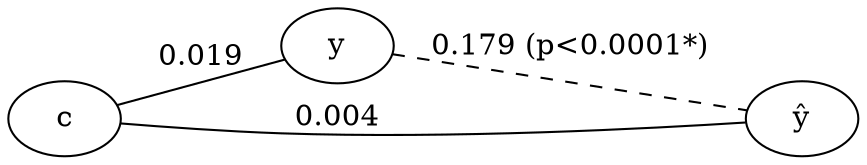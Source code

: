 graph {
	rankdir=LR
	c [label=c]
	y [label=y]
	yhat [label=<y&#770;>]
	c -- yhat [label=0.004]
	c -- y [label=0.019]
	y -- yhat [label="0.179 (p<0.0001*)" style=dashed]
}
